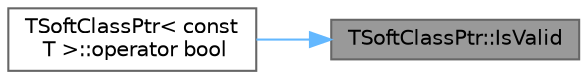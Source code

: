 digraph "TSoftClassPtr::IsValid"
{
 // INTERACTIVE_SVG=YES
 // LATEX_PDF_SIZE
  bgcolor="transparent";
  edge [fontname=Helvetica,fontsize=10,labelfontname=Helvetica,labelfontsize=10];
  node [fontname=Helvetica,fontsize=10,shape=box,height=0.2,width=0.4];
  rankdir="RL";
  Node1 [id="Node000001",label="TSoftClassPtr::IsValid",height=0.2,width=0.4,color="gray40", fillcolor="grey60", style="filled", fontcolor="black",tooltip="Test if this points to a live UObject."];
  Node1 -> Node2 [id="edge1_Node000001_Node000002",dir="back",color="steelblue1",style="solid",tooltip=" "];
  Node2 [id="Node000002",label="TSoftClassPtr\< const\l T \>::operator bool",height=0.2,width=0.4,color="grey40", fillcolor="white", style="filled",URL="$d7/d88/classTSoftClassPtr.html#a359eca373156a55d891d81032c40584b",tooltip=" "];
}
